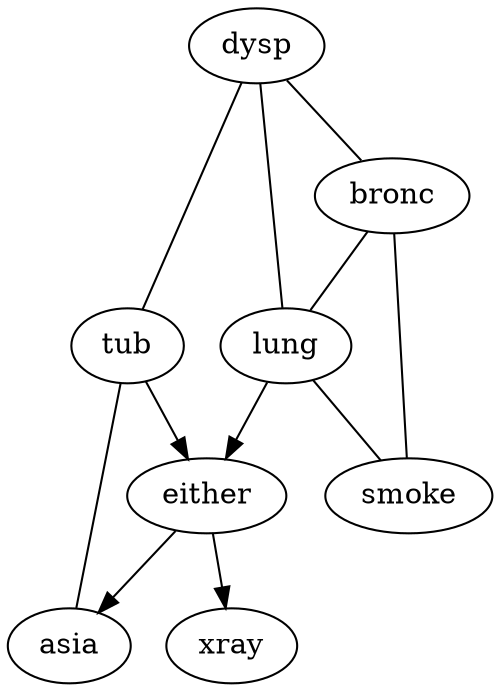digraph G {
    "lung" -> "either";
    "tub" -> "either";
    "either" -> "xray";
    "either" -> "asia";
    "dysp" -> "tub" [dir = none];
    "dysp" -> "bronc" [dir = none];
    "lung" -> "smoke" [dir = none];
    "bronc" -> "lung" [dir = none];
    "tub" -> "asia" [dir = none];
    "bronc" -> "smoke" [dir = none];
    "dysp" -> "lung" [dir = none];
}
